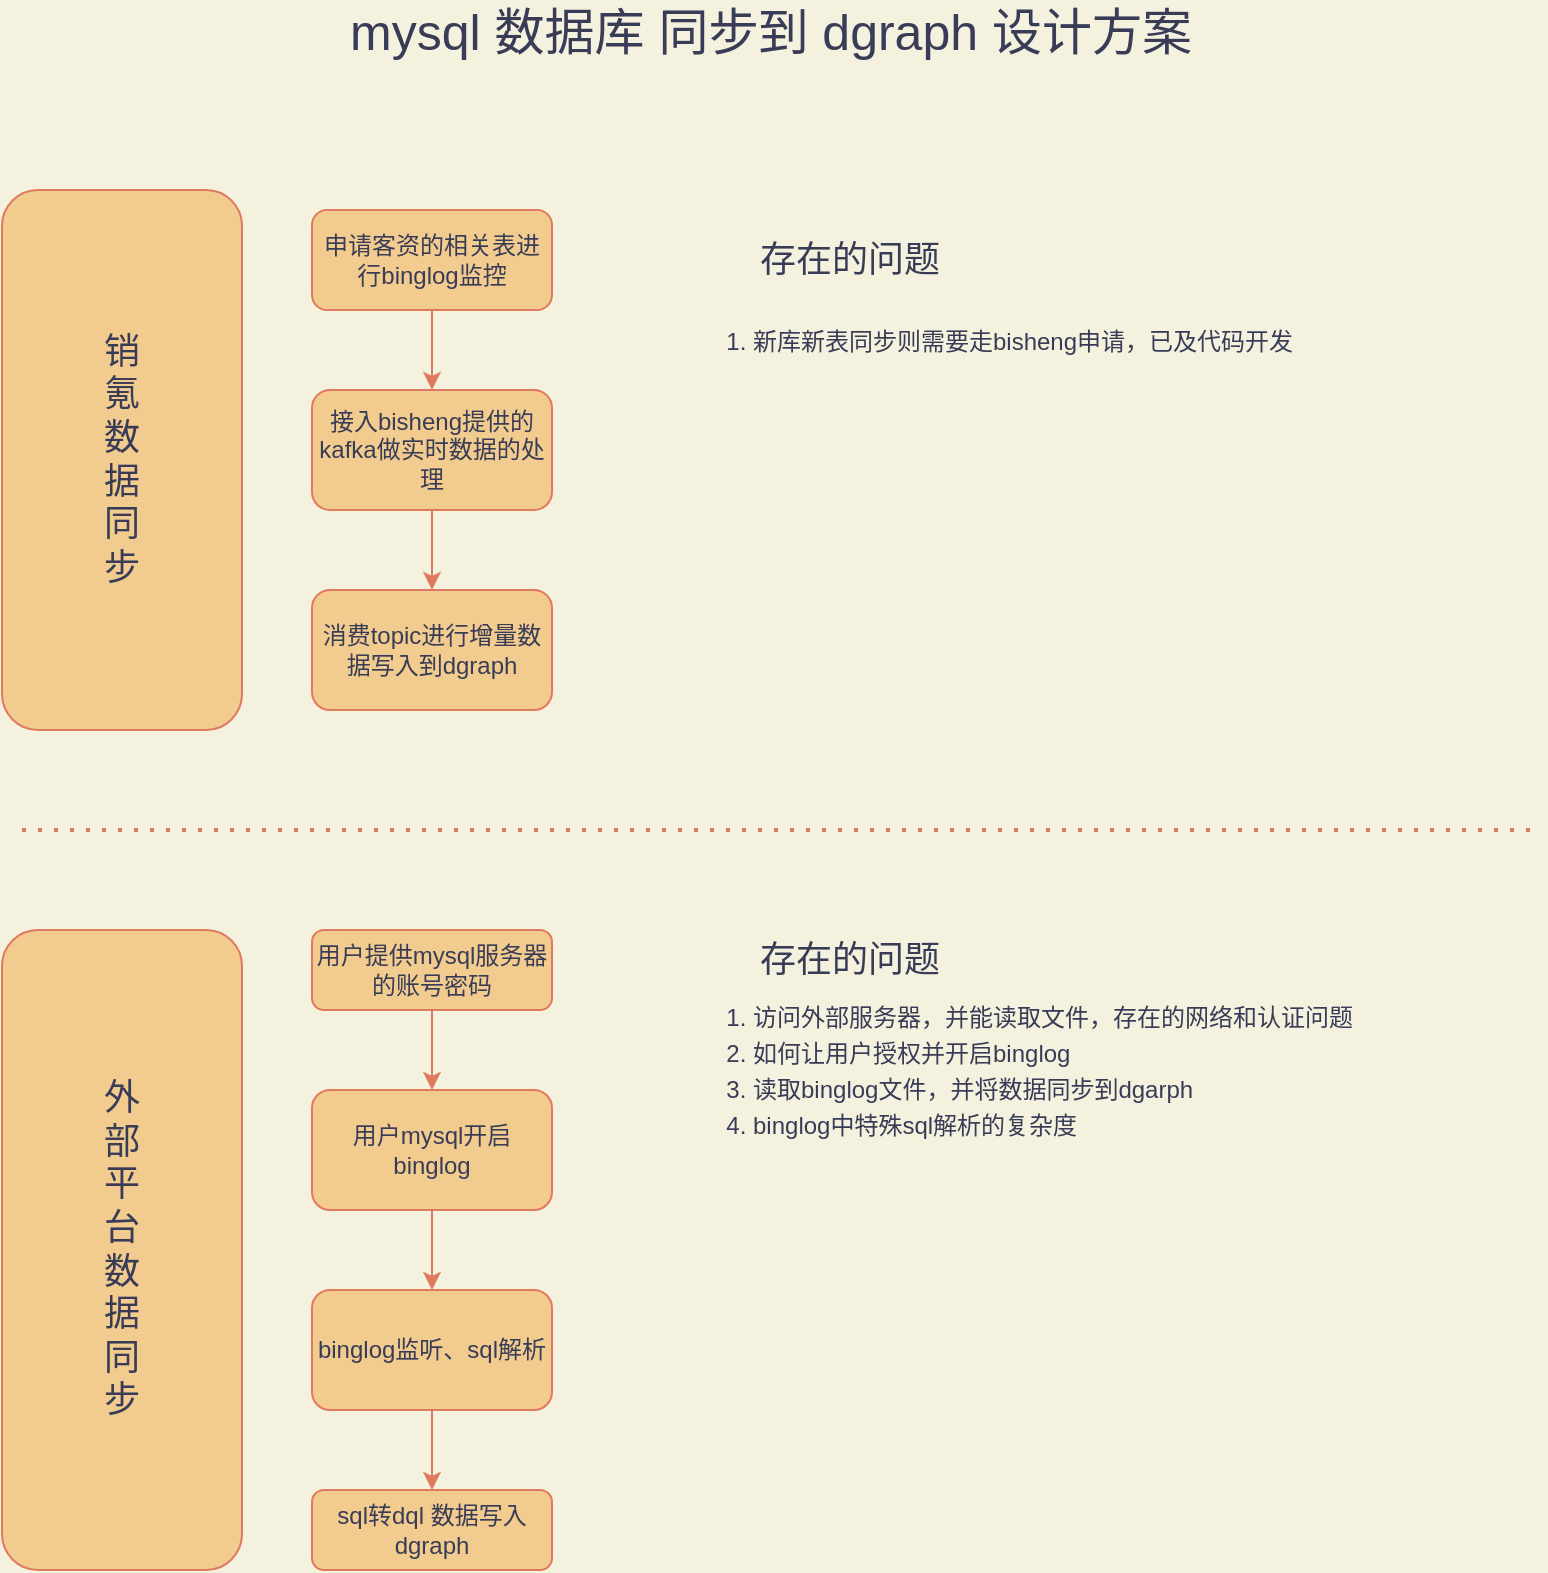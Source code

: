 <mxfile version="15.6.6" type="github">
  <diagram id="C5RBs43oDa-KdzZeNtuy" name="Page-1">
    <mxGraphModel dx="1113" dy="760" grid="1" gridSize="10" guides="1" tooltips="1" connect="1" arrows="1" fold="1" page="1" pageScale="1" pageWidth="827" pageHeight="1169" background="#F4F1DE" math="0" shadow="0">
      <root>
        <mxCell id="WIyWlLk6GJQsqaUBKTNV-0" />
        <mxCell id="WIyWlLk6GJQsqaUBKTNV-1" parent="WIyWlLk6GJQsqaUBKTNV-0" />
        <mxCell id="ZUxsnm-QVzawkIESuw82-3" value="" style="edgeStyle=orthogonalEdgeStyle;rounded=0;orthogonalLoop=1;jettySize=auto;html=1;fontSize=25;fontColor=#393C56;strokeColor=#E07A5F;labelBackgroundColor=none;" edge="1" parent="WIyWlLk6GJQsqaUBKTNV-1" source="WIyWlLk6GJQsqaUBKTNV-3" target="ZUxsnm-QVzawkIESuw82-1">
          <mxGeometry relative="1" as="geometry" />
        </mxCell>
        <mxCell id="WIyWlLk6GJQsqaUBKTNV-3" value="用户提供mysql服务器的账号密码" style="rounded=1;whiteSpace=wrap;html=1;fontSize=12;glass=0;strokeWidth=1;shadow=0;strokeColor=#E07A5F;fontColor=#393C56;fillColor=#F2CC8F;labelBackgroundColor=none;" parent="WIyWlLk6GJQsqaUBKTNV-1" vertex="1">
          <mxGeometry x="185" y="490" width="120" height="40" as="geometry" />
        </mxCell>
        <mxCell id="WIyWlLk6GJQsqaUBKTNV-11" value="sql转dql 数据写入dgraph" style="rounded=1;whiteSpace=wrap;html=1;fontSize=12;glass=0;strokeWidth=1;shadow=0;strokeColor=#E07A5F;fontColor=#393C56;labelBackgroundColor=none;fillColor=#F2CC8F;" parent="WIyWlLk6GJQsqaUBKTNV-1" vertex="1">
          <mxGeometry x="185" y="770" width="120" height="40" as="geometry" />
        </mxCell>
        <mxCell id="ZUxsnm-QVzawkIESuw82-0" value="&lt;font style=&quot;font-size: 25px&quot;&gt;mysql 数据库 同步到 dgraph 设计方案&lt;/font&gt;" style="text;html=1;align=center;verticalAlign=middle;resizable=0;points=[];autosize=1;strokeColor=none;fillColor=none;fontColor=#393C56;" vertex="1" parent="WIyWlLk6GJQsqaUBKTNV-1">
          <mxGeometry x="194" y="30" width="440" height="20" as="geometry" />
        </mxCell>
        <mxCell id="ZUxsnm-QVzawkIESuw82-5" value="" style="edgeStyle=orthogonalEdgeStyle;rounded=0;orthogonalLoop=1;jettySize=auto;html=1;fontSize=25;fontColor=#393C56;strokeColor=#E07A5F;labelBackgroundColor=none;" edge="1" parent="WIyWlLk6GJQsqaUBKTNV-1" source="ZUxsnm-QVzawkIESuw82-1" target="ZUxsnm-QVzawkIESuw82-4">
          <mxGeometry relative="1" as="geometry" />
        </mxCell>
        <mxCell id="ZUxsnm-QVzawkIESuw82-1" value="用户mysql开启binglog" style="whiteSpace=wrap;html=1;rounded=1;shadow=0;strokeWidth=1;glass=0;fillColor=#F2CC8F;strokeColor=#E07A5F;fontColor=#393C56;labelBackgroundColor=none;" vertex="1" parent="WIyWlLk6GJQsqaUBKTNV-1">
          <mxGeometry x="185" y="570" width="120" height="60" as="geometry" />
        </mxCell>
        <mxCell id="ZUxsnm-QVzawkIESuw82-7" value="" style="edgeStyle=orthogonalEdgeStyle;rounded=0;orthogonalLoop=1;jettySize=auto;html=1;fontSize=25;fontColor=#393C56;strokeColor=#E07A5F;labelBackgroundColor=none;" edge="1" parent="WIyWlLk6GJQsqaUBKTNV-1" source="ZUxsnm-QVzawkIESuw82-4" target="WIyWlLk6GJQsqaUBKTNV-11">
          <mxGeometry relative="1" as="geometry" />
        </mxCell>
        <mxCell id="ZUxsnm-QVzawkIESuw82-4" value="binglog监听、sql解析" style="whiteSpace=wrap;html=1;rounded=1;shadow=0;strokeWidth=1;glass=0;fillColor=#F2CC8F;strokeColor=#E07A5F;fontColor=#393C56;labelBackgroundColor=none;" vertex="1" parent="WIyWlLk6GJQsqaUBKTNV-1">
          <mxGeometry x="185" y="670" width="120" height="60" as="geometry" />
        </mxCell>
        <mxCell id="ZUxsnm-QVzawkIESuw82-10" value="存在的问题" style="text;html=1;strokeColor=none;fillColor=none;align=center;verticalAlign=middle;whiteSpace=wrap;rounded=0;fontSize=18;fontColor=#393C56;labelBackgroundColor=#F4F1DE;" vertex="1" parent="WIyWlLk6GJQsqaUBKTNV-1">
          <mxGeometry x="399" y="490" width="110" height="30" as="geometry" />
        </mxCell>
        <mxCell id="ZUxsnm-QVzawkIESuw82-11" value="&lt;ol style=&quot;text-align: left ; font-size: 12px ; line-height: 1.5&quot;&gt;&lt;li&gt;访问外部服务器，并能读取文件，存在的网络和认证问题&lt;/li&gt;&lt;li&gt;如何让用户授权并开启binglog&lt;/li&gt;&lt;li&gt;读取binglog文件，并将数据同步到dgarph&lt;/li&gt;&lt;li&gt;binglog中特殊sql解析的复杂度&lt;/li&gt;&lt;/ol&gt;" style="text;html=1;align=center;verticalAlign=middle;resizable=0;points=[];autosize=1;strokeColor=none;fillColor=none;fontSize=18;fontColor=#393C56;perimeterSpacing=3;labelBackgroundColor=none;" vertex="1" parent="WIyWlLk6GJQsqaUBKTNV-1">
          <mxGeometry x="355" y="510" width="360" height="100" as="geometry" />
        </mxCell>
        <mxCell id="ZUxsnm-QVzawkIESuw82-13" value="" style="edgeStyle=orthogonalEdgeStyle;rounded=0;orthogonalLoop=1;jettySize=auto;html=1;fontSize=25;fontColor=#393C56;strokeColor=#E07A5F;labelBackgroundColor=none;" edge="1" parent="WIyWlLk6GJQsqaUBKTNV-1" source="ZUxsnm-QVzawkIESuw82-14" target="ZUxsnm-QVzawkIESuw82-17">
          <mxGeometry relative="1" as="geometry" />
        </mxCell>
        <mxCell id="ZUxsnm-QVzawkIESuw82-14" value="申请客资的相关表进行binglog监控" style="rounded=1;whiteSpace=wrap;html=1;fontSize=12;glass=0;strokeWidth=1;shadow=0;strokeColor=#E07A5F;fontColor=#393C56;fillColor=#F2CC8F;labelBackgroundColor=none;" vertex="1" parent="WIyWlLk6GJQsqaUBKTNV-1">
          <mxGeometry x="185" y="130" width="120" height="50" as="geometry" />
        </mxCell>
        <mxCell id="ZUxsnm-QVzawkIESuw82-16" value="" style="edgeStyle=orthogonalEdgeStyle;rounded=0;orthogonalLoop=1;jettySize=auto;html=1;fontSize=25;fontColor=#393C56;strokeColor=#E07A5F;labelBackgroundColor=none;" edge="1" parent="WIyWlLk6GJQsqaUBKTNV-1" source="ZUxsnm-QVzawkIESuw82-17" target="ZUxsnm-QVzawkIESuw82-19">
          <mxGeometry relative="1" as="geometry" />
        </mxCell>
        <mxCell id="ZUxsnm-QVzawkIESuw82-17" value="接入bisheng提供的kafka做实时数据的处理" style="whiteSpace=wrap;html=1;rounded=1;shadow=0;strokeWidth=1;glass=0;fillColor=#F2CC8F;strokeColor=#E07A5F;fontColor=#393C56;labelBackgroundColor=none;" vertex="1" parent="WIyWlLk6GJQsqaUBKTNV-1">
          <mxGeometry x="185" y="220" width="120" height="60" as="geometry" />
        </mxCell>
        <mxCell id="ZUxsnm-QVzawkIESuw82-19" value="消费topic进行增量数据写入到dgraph" style="whiteSpace=wrap;html=1;rounded=1;shadow=0;strokeWidth=1;glass=0;fillColor=#F2CC8F;strokeColor=#E07A5F;fontColor=#393C56;labelBackgroundColor=none;" vertex="1" parent="WIyWlLk6GJQsqaUBKTNV-1">
          <mxGeometry x="185" y="320" width="120" height="60" as="geometry" />
        </mxCell>
        <mxCell id="ZUxsnm-QVzawkIESuw82-20" value="存在的问题" style="text;html=1;strokeColor=none;fillColor=none;align=center;verticalAlign=middle;whiteSpace=wrap;rounded=0;fontSize=18;fontColor=#393C56;labelBackgroundColor=#F4F1DE;" vertex="1" parent="WIyWlLk6GJQsqaUBKTNV-1">
          <mxGeometry x="399" y="140" width="110" height="30" as="geometry" />
        </mxCell>
        <mxCell id="ZUxsnm-QVzawkIESuw82-21" value="&lt;ol style=&quot;text-align: left ; font-size: 12px ; line-height: 1.5&quot;&gt;&lt;li&gt;新库新表同步则需要走bisheng申请，已及代码开发&lt;/li&gt;&lt;/ol&gt;" style="text;html=1;align=center;verticalAlign=middle;resizable=0;points=[];autosize=1;strokeColor=none;fillColor=none;fontSize=18;fontColor=#393C56;perimeterSpacing=3;labelBackgroundColor=none;" vertex="1" parent="WIyWlLk6GJQsqaUBKTNV-1">
          <mxGeometry x="355" y="170" width="330" height="50" as="geometry" />
        </mxCell>
        <mxCell id="ZUxsnm-QVzawkIESuw82-22" value="销&lt;br&gt;氪&lt;br&gt;数&lt;br&gt;据&lt;br&gt;同&lt;br&gt;步" style="rounded=1;whiteSpace=wrap;html=1;fontSize=18;fontColor=#393C56;strokeColor=#E07A5F;fillColor=#F2CC8F;labelBackgroundColor=none;" vertex="1" parent="WIyWlLk6GJQsqaUBKTNV-1">
          <mxGeometry x="30" y="120" width="120" height="270" as="geometry" />
        </mxCell>
        <mxCell id="ZUxsnm-QVzawkIESuw82-23" value="外&lt;br&gt;部&lt;br&gt;平&lt;br&gt;台&lt;br&gt;数&lt;br&gt;据&lt;br&gt;同&lt;br&gt;步" style="rounded=1;whiteSpace=wrap;html=1;fontSize=18;fontColor=#393C56;strokeColor=#E07A5F;fillColor=#F2CC8F;labelBackgroundColor=none;" vertex="1" parent="WIyWlLk6GJQsqaUBKTNV-1">
          <mxGeometry x="30" y="490" width="120" height="320" as="geometry" />
        </mxCell>
        <mxCell id="ZUxsnm-QVzawkIESuw82-24" value="" style="endArrow=none;dashed=1;html=1;dashPattern=1 3;strokeWidth=2;rounded=0;fontSize=18;fontColor=#393C56;strokeColor=#E07A5F;labelBackgroundColor=#F4F1DE;" edge="1" parent="WIyWlLk6GJQsqaUBKTNV-1">
          <mxGeometry width="50" height="50" relative="1" as="geometry">
            <mxPoint x="40" y="440" as="sourcePoint" />
            <mxPoint x="800" y="440" as="targetPoint" />
          </mxGeometry>
        </mxCell>
      </root>
    </mxGraphModel>
  </diagram>
</mxfile>
